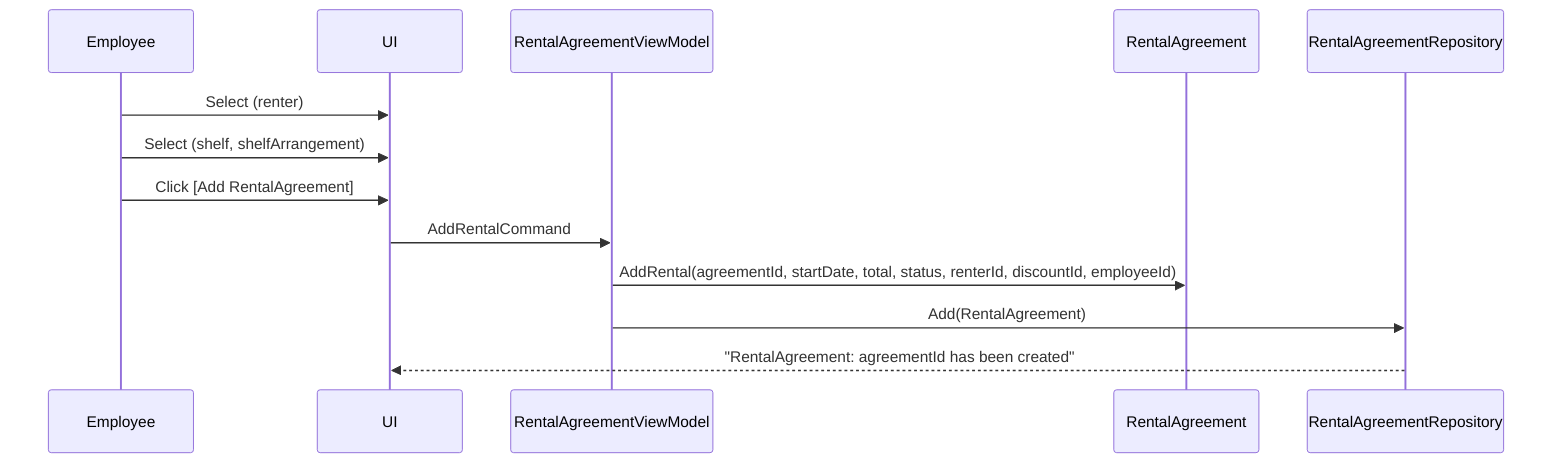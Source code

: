 ﻿sequenceDiagram
participant Employee
participant UI
participant RentalAgreementViewModel
participant RentalAgreement
participant RentalAgreementRepository

    Employee->>UI: Select (renter)
    Employee->>UI: Select (shelf, shelfArrangement)
    Employee->>UI: Click [Add RentalAgreement]
    UI ->> RentalAgreementViewModel: AddRentalCommand
    RentalAgreementViewModel ->> RentalAgreement: AddRental(agreementId, startDate, total, status, renterId, discountId, employeeId)
    RentalAgreementViewModel ->> RentalAgreementRepository: Add(RentalAgreement)
    RentalAgreementRepository -->> UI: "RentalAgreement: agreementId has been created"